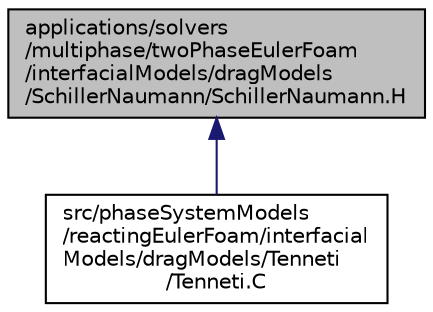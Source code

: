 digraph "applications/solvers/multiphase/twoPhaseEulerFoam/interfacialModels/dragModels/SchillerNaumann/SchillerNaumann.H"
{
  bgcolor="transparent";
  edge [fontname="Helvetica",fontsize="10",labelfontname="Helvetica",labelfontsize="10"];
  node [fontname="Helvetica",fontsize="10",shape=record];
  Node1 [label="applications/solvers\l/multiphase/twoPhaseEulerFoam\l/interfacialModels/dragModels\l/SchillerNaumann/SchillerNaumann.H",height=0.2,width=0.4,color="black", fillcolor="grey75", style="filled" fontcolor="black"];
  Node1 -> Node2 [dir="back",color="midnightblue",fontsize="10",style="solid",fontname="Helvetica"];
  Node2 [label="src/phaseSystemModels\l/reactingEulerFoam/interfacial\lModels/dragModels/Tenneti\l/Tenneti.C",height=0.2,width=0.4,color="black",URL="$Tenneti_8C.html"];
}
